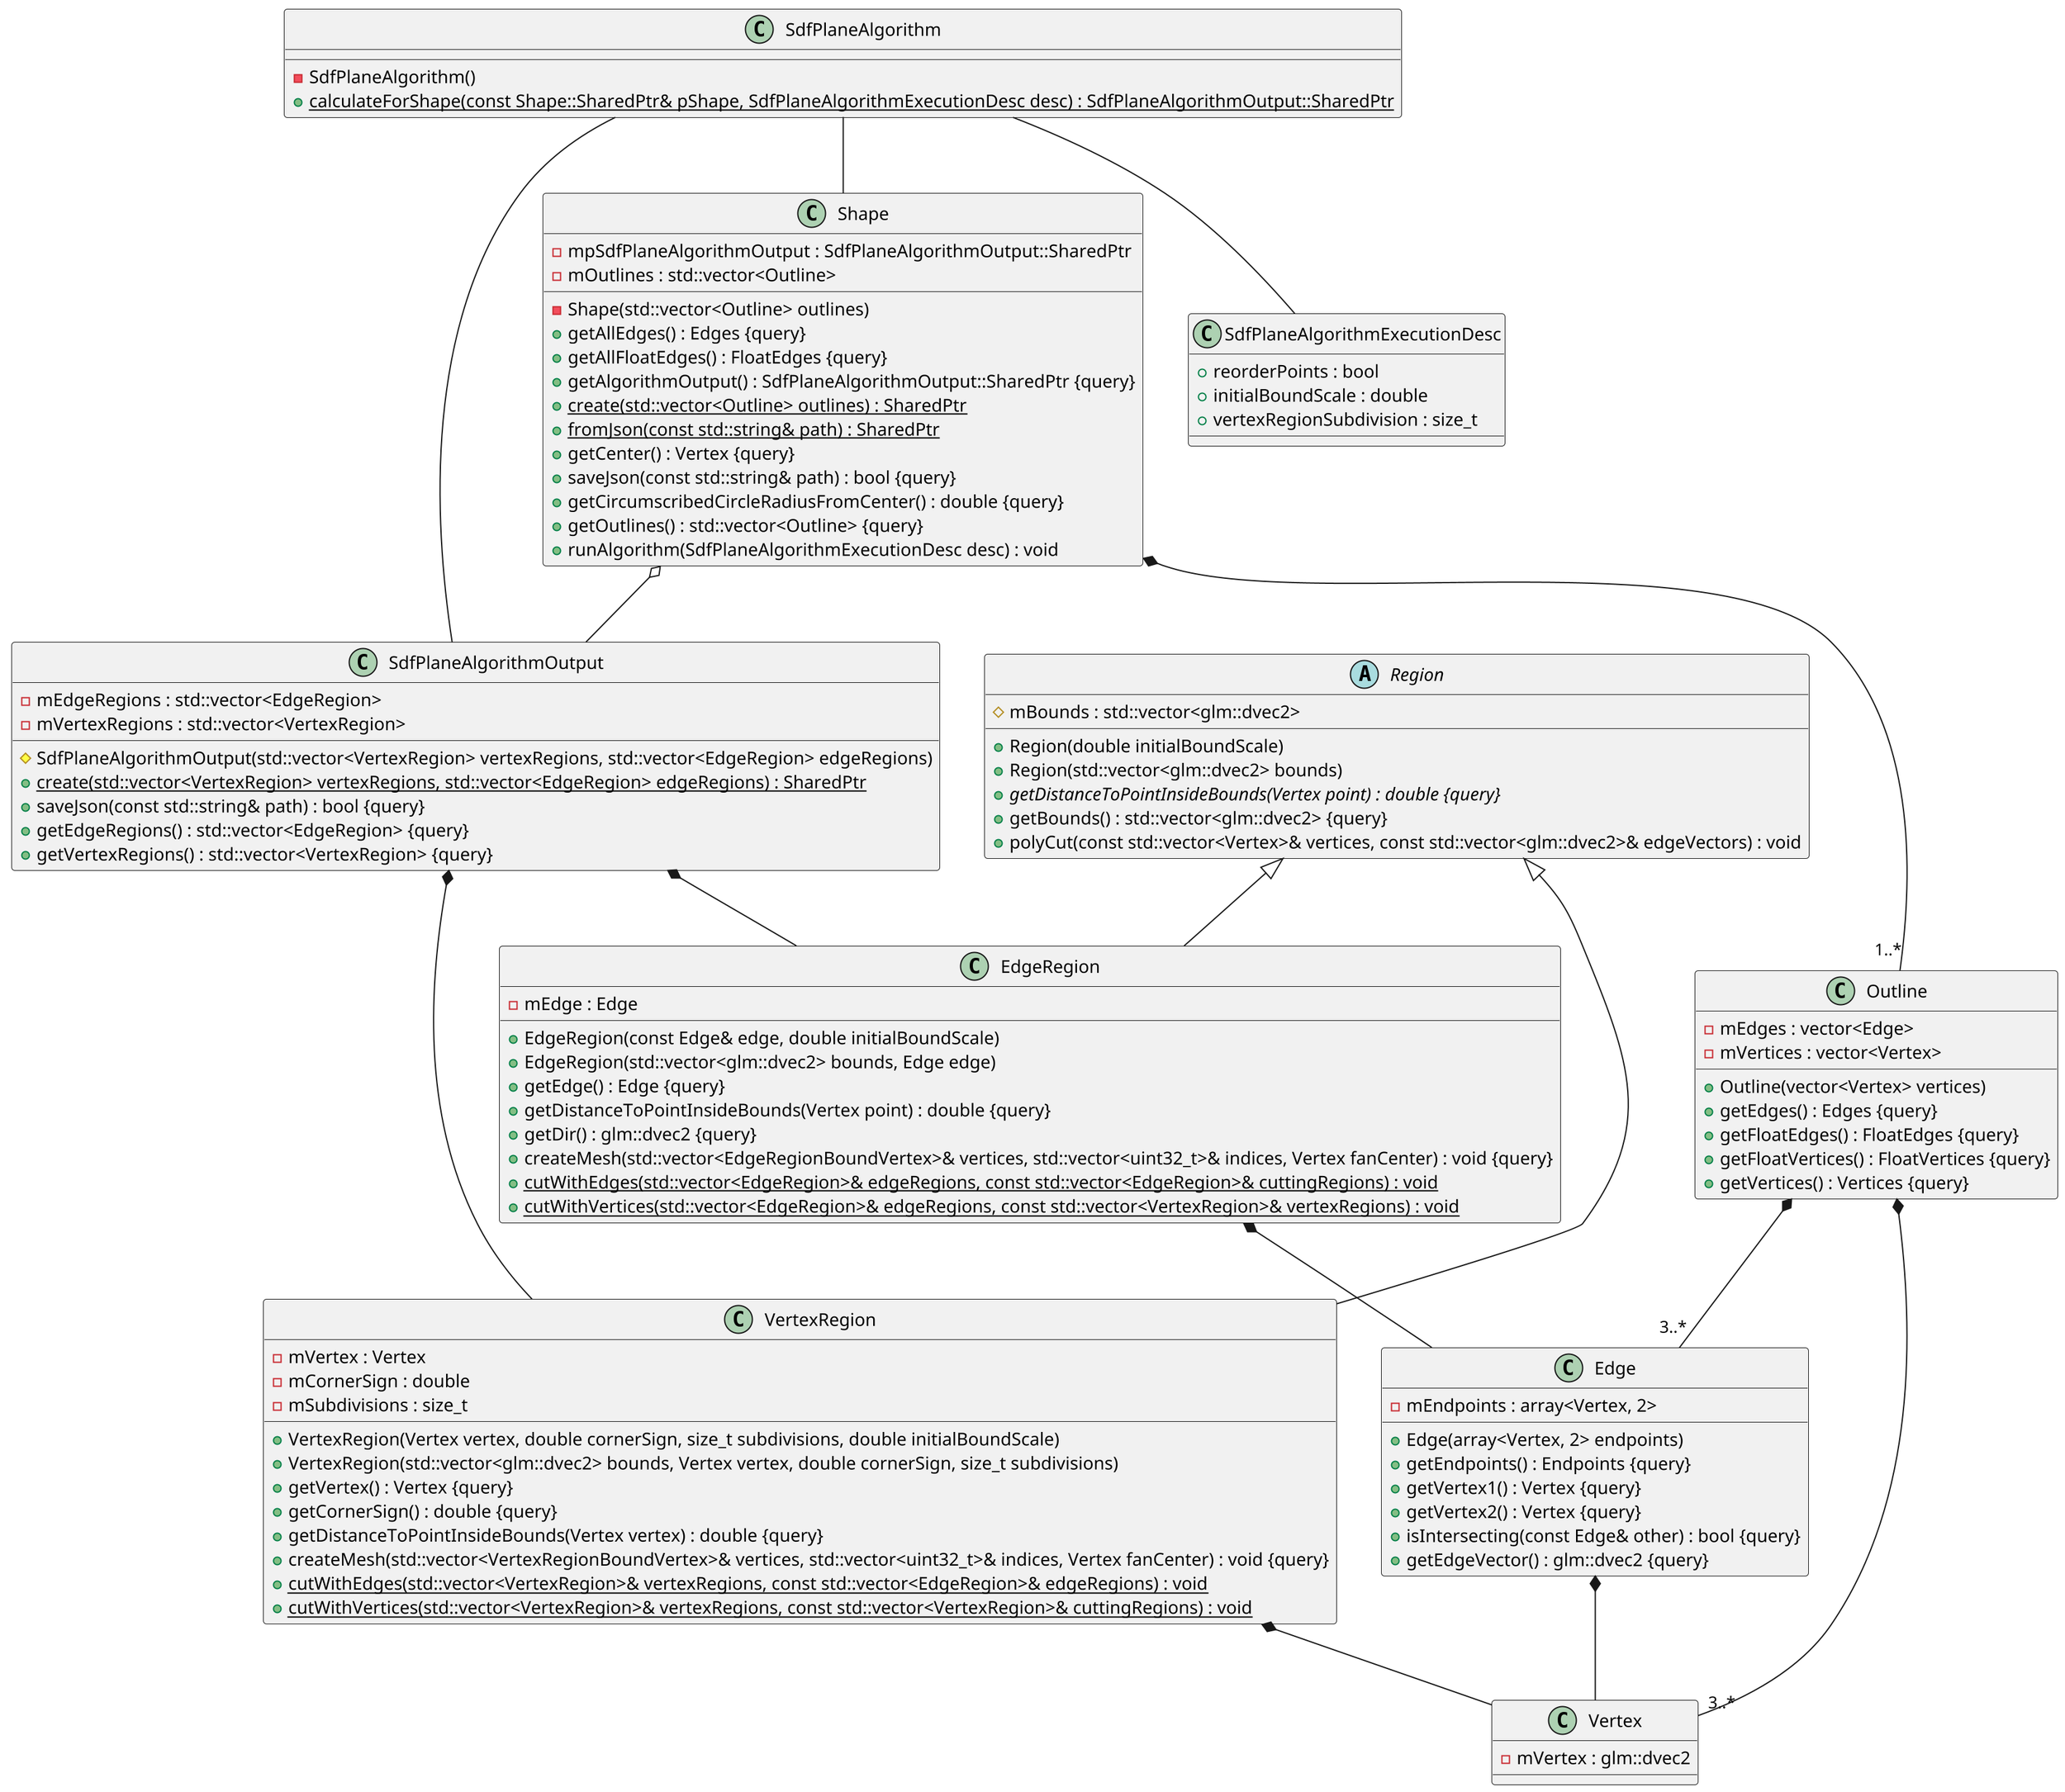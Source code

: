@startuml

scale 2


class Edge {
    +Edge(array<Vertex, 2> endpoints)
    +getEndpoints() : Endpoints {query}
    +getVertex1() : Vertex {query}
    +getVertex2() : Vertex {query}
    -mEndpoints : array<Vertex, 2>
    +isIntersecting(const Edge& other) : bool {query}
    +getEdgeVector() : glm::dvec2 {query}
}

class EdgeRegion {
    +EdgeRegion(const Edge& edge, double initialBoundScale)
    +EdgeRegion(std::vector<glm::dvec2> bounds, Edge edge)
    +getEdge() : Edge {query}
    -mEdge : Edge
    +getDistanceToPointInsideBounds(Vertex point) : double {query}
    +getDir() : glm::dvec2 {query}
    +createMesh(std::vector<EdgeRegionBoundVertex>& vertices, std::vector<uint32_t>& indices, Vertex fanCenter) : void {query}
    +{static} cutWithEdges(std::vector<EdgeRegion>& edgeRegions, const std::vector<EdgeRegion>& cuttingRegions) : void
    +{static} cutWithVertices(std::vector<EdgeRegion>& edgeRegions, const std::vector<VertexRegion>& vertexRegions) : void
}

class Outline {
    +Outline(vector<Vertex> vertices)
    +getEdges() : Edges {query}
    +getFloatEdges() : FloatEdges {query}
    +getFloatVertices() : FloatVertices {query}
    +getVertices() : Vertices {query}
    -mEdges : vector<Edge>
    -mVertices : vector<Vertex>
}

abstract class Region {
    +Region(double initialBoundScale)
    +Region(std::vector<glm::dvec2> bounds)
    +{abstract} getDistanceToPointInsideBounds(Vertex point) : double {query}
    +getBounds() : std::vector<glm::dvec2> {query}
    #mBounds : std::vector<glm::dvec2>
    +polyCut(const std::vector<Vertex>& vertices, const std::vector<glm::dvec2>& edgeVectors) : void
}

class SdfPlaneAlgorithm {
    -SdfPlaneAlgorithm()
    +{static} calculateForShape(const Shape::SharedPtr& pShape, SdfPlaneAlgorithmExecutionDesc desc) : SdfPlaneAlgorithmOutput::SharedPtr
}

class SdfPlaneAlgorithmOutput {
    #SdfPlaneAlgorithmOutput(std::vector<VertexRegion> vertexRegions, std::vector<EdgeRegion> edgeRegions)
    +{static} create(std::vector<VertexRegion> vertexRegions, std::vector<EdgeRegion> edgeRegions) : SharedPtr
    +saveJson(const std::string& path) : bool {query}
    +getEdgeRegions() : std::vector<EdgeRegion> {query}
    -mEdgeRegions : std::vector<EdgeRegion>
    +getVertexRegions() : std::vector<VertexRegion> {query}
    -mVertexRegions : std::vector<VertexRegion>
}

class Shape {
    -Shape(std::vector<Outline> outlines)
    +getAllEdges() : Edges {query}
    +getAllFloatEdges() : FloatEdges {query}
    +getAlgorithmOutput() : SdfPlaneAlgorithmOutput::SharedPtr {query}
    -mpSdfPlaneAlgorithmOutput : SdfPlaneAlgorithmOutput::SharedPtr
    +{static} create(std::vector<Outline> outlines) : SharedPtr
    +{static} fromJson(const std::string& path) : SharedPtr
    +getCenter() : Vertex {query}
    +saveJson(const std::string& path) : bool {query}
    +getCircumscribedCircleRadiusFromCenter() : double {query}
    +getOutlines() : std::vector<Outline> {query}
    -mOutlines : std::vector<Outline>
    +runAlgorithm(SdfPlaneAlgorithmExecutionDesc desc) : void
}

class Vertex {
    -mVertex : glm::dvec2
}

class VertexRegion {
    +VertexRegion(Vertex vertex, double cornerSign, size_t subdivisions, double initialBoundScale)
    +VertexRegion(std::vector<glm::dvec2> bounds, Vertex vertex, double cornerSign, size_t subdivisions)
    +getVertex() : Vertex {query}
    -mVertex : Vertex
    +getCornerSign() : double {query}
    +getDistanceToPointInsideBounds(Vertex vertex) : double {query}
    -mCornerSign : double
    -mSubdivisions : size_t
    +createMesh(std::vector<VertexRegionBoundVertex>& vertices, std::vector<uint32_t>& indices, Vertex fanCenter) : void {query}
    +{static} cutWithEdges(std::vector<VertexRegion>& vertexRegions, const std::vector<EdgeRegion>& edgeRegions) : void
    +{static} cutWithVertices(std::vector<VertexRegion>& vertexRegions, const std::vector<VertexRegion>& cuttingRegions) : void
}
class SdfPlaneAlgorithmExecutionDesc {
    +reorderPoints : bool
    +initialBoundScale : double
    +vertexRegionSubdivision : size_t
}


Region <|-- EdgeRegion
Region <|-- VertexRegion

Edge *-- Vertex
EdgeRegion *-- Edge
Outline *-- "3..*" Edge
Outline *-- "3..*" Vertex
SdfPlaneAlgorithmOutput *-- EdgeRegion
SdfPlaneAlgorithmOutput *--- VertexRegion
Shape *-- "1..*" Outline
Shape o-- SdfPlaneAlgorithmOutput
VertexRegion *-- Vertex

SdfPlaneAlgorithm -- Shape
SdfPlaneAlgorithm -- SdfPlaneAlgorithmOutput
SdfPlaneAlgorithm -- SdfPlaneAlgorithmExecutionDesc


@enduml
